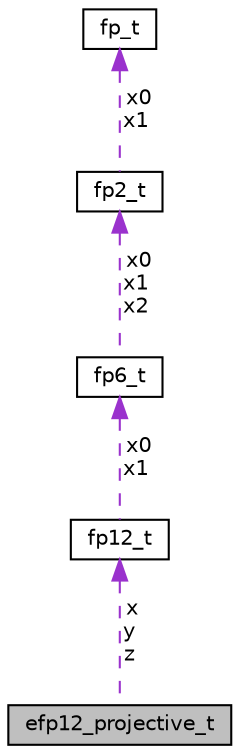 digraph "efp12_projective_t"
{
 // LATEX_PDF_SIZE
  edge [fontname="Helvetica",fontsize="10",labelfontname="Helvetica",labelfontsize="10"];
  node [fontname="Helvetica",fontsize="10",shape=record];
  Node1 [label="efp12_projective_t",height=0.2,width=0.4,color="black", fillcolor="grey75", style="filled", fontcolor="black",tooltip=" "];
  Node2 -> Node1 [dir="back",color="darkorchid3",fontsize="10",style="dashed",label=" x\ny\nz" ,fontname="Helvetica"];
  Node2 [label="fp12_t",height=0.2,width=0.4,color="black", fillcolor="white", style="filled",URL="$structfp12__t.html",tooltip=" "];
  Node3 -> Node2 [dir="back",color="darkorchid3",fontsize="10",style="dashed",label=" x0\nx1" ,fontname="Helvetica"];
  Node3 [label="fp6_t",height=0.2,width=0.4,color="black", fillcolor="white", style="filled",URL="$structfp6__t.html",tooltip=" "];
  Node4 -> Node3 [dir="back",color="darkorchid3",fontsize="10",style="dashed",label=" x0\nx1\nx2" ,fontname="Helvetica"];
  Node4 [label="fp2_t",height=0.2,width=0.4,color="black", fillcolor="white", style="filled",URL="$structfp2__t.html",tooltip=" "];
  Node5 -> Node4 [dir="back",color="darkorchid3",fontsize="10",style="dashed",label=" x0\nx1" ,fontname="Helvetica"];
  Node5 [label="fp_t",height=0.2,width=0.4,color="black", fillcolor="white", style="filled",URL="$structfp__t.html",tooltip=" "];
}

